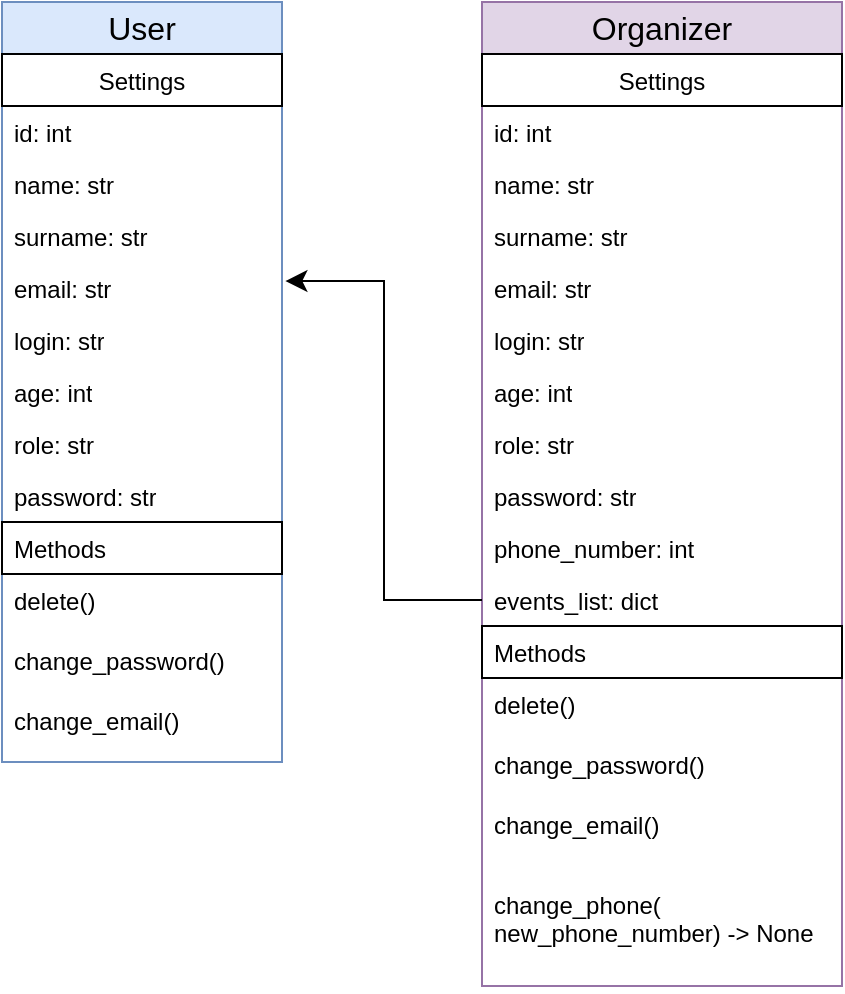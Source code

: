 <mxfile version="24.6.4" type="device">
  <diagram name="Страница — 1" id="3HgecvVkTl3bmF_rbsyp">
    <mxGraphModel dx="1213" dy="1018" grid="1" gridSize="10" guides="1" tooltips="1" connect="1" arrows="1" fold="1" page="1" pageScale="1" pageWidth="827" pageHeight="1169" math="0" shadow="0">
      <root>
        <mxCell id="0" />
        <mxCell id="1" parent="0" />
        <mxCell id="YQ34B9OaqeDMS3K-ixbD-26" value="&lt;span style=&quot;font-size: 16px; text-wrap: nowrap;&quot;&gt;User&lt;/span&gt;" style="swimlane;fontStyle=0;childLayout=stackLayout;horizontal=1;startSize=26;fillColor=#dae8fc;horizontalStack=0;resizeParent=1;resizeParentMax=0;resizeLast=0;collapsible=1;marginBottom=0;whiteSpace=wrap;html=1;strokeColor=#6c8ebf;" parent="1" vertex="1">
          <mxGeometry x="80" y="40" width="140" height="380" as="geometry" />
        </mxCell>
        <mxCell id="YQ34B9OaqeDMS3K-ixbD-27" value="&lt;span style=&quot;text-wrap: nowrap;&quot;&gt;Settings&lt;/span&gt;" style="text;strokeColor=default;fillColor=none;align=center;verticalAlign=top;spacingLeft=4;spacingRight=4;overflow=hidden;rotatable=0;points=[[0,0.5],[1,0.5]];portConstraint=eastwest;whiteSpace=wrap;html=1;" parent="YQ34B9OaqeDMS3K-ixbD-26" vertex="1">
          <mxGeometry y="26" width="140" height="26" as="geometry" />
        </mxCell>
        <mxCell id="YQ34B9OaqeDMS3K-ixbD-28" value="&lt;span style=&quot;text-align: center; text-wrap: nowrap;&quot;&gt;id: int&lt;/span&gt;" style="text;strokeColor=none;fillColor=none;align=left;verticalAlign=top;spacingLeft=4;spacingRight=4;overflow=hidden;rotatable=0;points=[[0,0.5],[1,0.5]];portConstraint=eastwest;whiteSpace=wrap;html=1;" parent="YQ34B9OaqeDMS3K-ixbD-26" vertex="1">
          <mxGeometry y="52" width="140" height="26" as="geometry" />
        </mxCell>
        <mxCell id="YQ34B9OaqeDMS3K-ixbD-29" value="&lt;span style=&quot;text-align: center; text-wrap: nowrap;&quot;&gt;name: str&lt;/span&gt;" style="text;strokeColor=none;fillColor=none;align=left;verticalAlign=top;spacingLeft=4;spacingRight=4;overflow=hidden;rotatable=0;points=[[0,0.5],[1,0.5]];portConstraint=eastwest;whiteSpace=wrap;html=1;" parent="YQ34B9OaqeDMS3K-ixbD-26" vertex="1">
          <mxGeometry y="78" width="140" height="26" as="geometry" />
        </mxCell>
        <mxCell id="YQ34B9OaqeDMS3K-ixbD-39" value="&lt;span style=&quot;text-align: center; text-wrap: nowrap;&quot;&gt;surname: str&lt;/span&gt;" style="text;strokeColor=none;fillColor=none;align=left;verticalAlign=top;spacingLeft=4;spacingRight=4;overflow=hidden;rotatable=0;points=[[0,0.5],[1,0.5]];portConstraint=eastwest;whiteSpace=wrap;html=1;" parent="YQ34B9OaqeDMS3K-ixbD-26" vertex="1">
          <mxGeometry y="104" width="140" height="26" as="geometry" />
        </mxCell>
        <mxCell id="YQ34B9OaqeDMS3K-ixbD-40" value="&lt;span style=&quot;text-align: center; text-wrap: nowrap;&quot;&gt;email: str&lt;/span&gt;" style="text;strokeColor=none;fillColor=none;align=left;verticalAlign=top;spacingLeft=4;spacingRight=4;overflow=hidden;rotatable=0;points=[[0,0.5],[1,0.5]];portConstraint=eastwest;whiteSpace=wrap;html=1;" parent="YQ34B9OaqeDMS3K-ixbD-26" vertex="1">
          <mxGeometry y="130" width="140" height="26" as="geometry" />
        </mxCell>
        <mxCell id="YQ34B9OaqeDMS3K-ixbD-41" value="&lt;span style=&quot;text-align: center; text-wrap: nowrap;&quot;&gt;login: str&lt;/span&gt;" style="text;strokeColor=none;fillColor=none;align=left;verticalAlign=top;spacingLeft=4;spacingRight=4;overflow=hidden;rotatable=0;points=[[0,0.5],[1,0.5]];portConstraint=eastwest;whiteSpace=wrap;html=1;" parent="YQ34B9OaqeDMS3K-ixbD-26" vertex="1">
          <mxGeometry y="156" width="140" height="26" as="geometry" />
        </mxCell>
        <mxCell id="YQ34B9OaqeDMS3K-ixbD-42" value="&lt;span style=&quot;text-align: center; text-wrap: nowrap;&quot;&gt;age: int&lt;/span&gt;" style="text;strokeColor=none;fillColor=none;align=left;verticalAlign=top;spacingLeft=4;spacingRight=4;overflow=hidden;rotatable=0;points=[[0,0.5],[1,0.5]];portConstraint=eastwest;whiteSpace=wrap;html=1;" parent="YQ34B9OaqeDMS3K-ixbD-26" vertex="1">
          <mxGeometry y="182" width="140" height="26" as="geometry" />
        </mxCell>
        <mxCell id="YQ34B9OaqeDMS3K-ixbD-43" value="&lt;span style=&quot;text-align: center; text-wrap: nowrap;&quot;&gt;role: str&lt;/span&gt;" style="text;strokeColor=none;fillColor=none;align=left;verticalAlign=top;spacingLeft=4;spacingRight=4;overflow=hidden;rotatable=0;points=[[0,0.5],[1,0.5]];portConstraint=eastwest;whiteSpace=wrap;html=1;" parent="YQ34B9OaqeDMS3K-ixbD-26" vertex="1">
          <mxGeometry y="208" width="140" height="26" as="geometry" />
        </mxCell>
        <mxCell id="YQ34B9OaqeDMS3K-ixbD-44" value="&lt;span style=&quot;text-align: center; text-wrap: nowrap;&quot;&gt;password: str&lt;/span&gt;" style="text;strokeColor=none;fillColor=none;align=left;verticalAlign=top;spacingLeft=4;spacingRight=4;overflow=hidden;rotatable=0;points=[[0,0.5],[1,0.5]];portConstraint=eastwest;whiteSpace=wrap;html=1;" parent="YQ34B9OaqeDMS3K-ixbD-26" vertex="1">
          <mxGeometry y="234" width="140" height="26" as="geometry" />
        </mxCell>
        <mxCell id="YQ34B9OaqeDMS3K-ixbD-45" value="&lt;span style=&quot;text-align: center; text-wrap: nowrap;&quot;&gt;Methods&lt;/span&gt;" style="text;strokeColor=default;fillColor=none;align=left;verticalAlign=top;spacingLeft=4;spacingRight=4;overflow=hidden;rotatable=0;points=[[0,0.5],[1,0.5]];portConstraint=eastwest;whiteSpace=wrap;html=1;" parent="YQ34B9OaqeDMS3K-ixbD-26" vertex="1">
          <mxGeometry y="260" width="140" height="26" as="geometry" />
        </mxCell>
        <mxCell id="YQ34B9OaqeDMS3K-ixbD-47" value="&lt;span style=&quot;text-align: center; text-wrap: nowrap;&quot;&gt;delete()&lt;/span&gt;" style="text;strokeColor=none;fillColor=none;align=left;verticalAlign=top;spacingLeft=4;spacingRight=4;overflow=hidden;rotatable=0;points=[[0,0.5],[1,0.5]];portConstraint=eastwest;whiteSpace=wrap;html=1;" parent="YQ34B9OaqeDMS3K-ixbD-26" vertex="1">
          <mxGeometry y="286" width="140" height="30" as="geometry" />
        </mxCell>
        <mxCell id="YQ34B9OaqeDMS3K-ixbD-48" value="&lt;span style=&quot;text-align: center; text-wrap: nowrap;&quot;&gt;change_password()&lt;/span&gt;" style="text;strokeColor=none;fillColor=none;align=left;verticalAlign=top;spacingLeft=4;spacingRight=4;overflow=hidden;rotatable=0;points=[[0,0.5],[1,0.5]];portConstraint=eastwest;whiteSpace=wrap;html=1;" parent="YQ34B9OaqeDMS3K-ixbD-26" vertex="1">
          <mxGeometry y="316" width="140" height="30" as="geometry" />
        </mxCell>
        <mxCell id="YQ34B9OaqeDMS3K-ixbD-49" value="&lt;span style=&quot;text-align: center; text-wrap: nowrap;&quot;&gt;change_email()&lt;/span&gt;" style="text;strokeColor=none;fillColor=none;align=left;verticalAlign=top;spacingLeft=4;spacingRight=4;overflow=hidden;rotatable=0;points=[[0,0.5],[1,0.5]];portConstraint=eastwest;whiteSpace=wrap;html=1;" parent="YQ34B9OaqeDMS3K-ixbD-26" vertex="1">
          <mxGeometry y="346" width="140" height="34" as="geometry" />
        </mxCell>
        <mxCell id="RBtQKB-4vC_u4SkSUfMX-11" value="&lt;span style=&quot;font-size: 16px; text-wrap: nowrap;&quot;&gt;Organizer&lt;/span&gt;" style="swimlane;fontStyle=0;childLayout=stackLayout;horizontal=1;startSize=26;fillColor=#e1d5e7;horizontalStack=0;resizeParent=1;resizeParentMax=0;resizeLast=0;collapsible=1;marginBottom=0;whiteSpace=wrap;html=1;strokeColor=#9673a6;" parent="1" vertex="1">
          <mxGeometry x="320" y="40" width="180" height="492" as="geometry" />
        </mxCell>
        <mxCell id="RBtQKB-4vC_u4SkSUfMX-12" value="&lt;span style=&quot;text-wrap: nowrap;&quot;&gt;Settings&lt;/span&gt;" style="text;strokeColor=default;fillColor=none;align=center;verticalAlign=top;spacingLeft=4;spacingRight=4;overflow=hidden;rotatable=0;points=[[0,0.5],[1,0.5]];portConstraint=eastwest;whiteSpace=wrap;html=1;" parent="RBtQKB-4vC_u4SkSUfMX-11" vertex="1">
          <mxGeometry y="26" width="180" height="26" as="geometry" />
        </mxCell>
        <mxCell id="RBtQKB-4vC_u4SkSUfMX-13" value="&lt;span style=&quot;text-align: center; text-wrap: nowrap;&quot;&gt;id: int&lt;/span&gt;" style="text;strokeColor=none;fillColor=none;align=left;verticalAlign=top;spacingLeft=4;spacingRight=4;overflow=hidden;rotatable=0;points=[[0,0.5],[1,0.5]];portConstraint=eastwest;whiteSpace=wrap;html=1;" parent="RBtQKB-4vC_u4SkSUfMX-11" vertex="1">
          <mxGeometry y="52" width="180" height="26" as="geometry" />
        </mxCell>
        <mxCell id="RBtQKB-4vC_u4SkSUfMX-14" value="&lt;span style=&quot;text-align: center; text-wrap: nowrap;&quot;&gt;name: str&lt;/span&gt;" style="text;strokeColor=none;fillColor=none;align=left;verticalAlign=top;spacingLeft=4;spacingRight=4;overflow=hidden;rotatable=0;points=[[0,0.5],[1,0.5]];portConstraint=eastwest;whiteSpace=wrap;html=1;" parent="RBtQKB-4vC_u4SkSUfMX-11" vertex="1">
          <mxGeometry y="78" width="180" height="26" as="geometry" />
        </mxCell>
        <mxCell id="RBtQKB-4vC_u4SkSUfMX-15" value="&lt;span style=&quot;text-align: center; text-wrap: nowrap;&quot;&gt;surname: str&lt;/span&gt;" style="text;strokeColor=none;fillColor=none;align=left;verticalAlign=top;spacingLeft=4;spacingRight=4;overflow=hidden;rotatable=0;points=[[0,0.5],[1,0.5]];portConstraint=eastwest;whiteSpace=wrap;html=1;" parent="RBtQKB-4vC_u4SkSUfMX-11" vertex="1">
          <mxGeometry y="104" width="180" height="26" as="geometry" />
        </mxCell>
        <mxCell id="RBtQKB-4vC_u4SkSUfMX-16" value="&lt;span style=&quot;text-align: center; text-wrap: nowrap;&quot;&gt;email: str&lt;/span&gt;" style="text;strokeColor=none;fillColor=none;align=left;verticalAlign=top;spacingLeft=4;spacingRight=4;overflow=hidden;rotatable=0;points=[[0,0.5],[1,0.5]];portConstraint=eastwest;whiteSpace=wrap;html=1;" parent="RBtQKB-4vC_u4SkSUfMX-11" vertex="1">
          <mxGeometry y="130" width="180" height="26" as="geometry" />
        </mxCell>
        <mxCell id="RBtQKB-4vC_u4SkSUfMX-17" value="&lt;span style=&quot;text-align: center; text-wrap: nowrap;&quot;&gt;login: str&lt;/span&gt;" style="text;strokeColor=none;fillColor=none;align=left;verticalAlign=top;spacingLeft=4;spacingRight=4;overflow=hidden;rotatable=0;points=[[0,0.5],[1,0.5]];portConstraint=eastwest;whiteSpace=wrap;html=1;" parent="RBtQKB-4vC_u4SkSUfMX-11" vertex="1">
          <mxGeometry y="156" width="180" height="26" as="geometry" />
        </mxCell>
        <mxCell id="RBtQKB-4vC_u4SkSUfMX-18" value="&lt;span style=&quot;text-align: center; text-wrap: nowrap;&quot;&gt;age: int&lt;/span&gt;" style="text;strokeColor=none;fillColor=none;align=left;verticalAlign=top;spacingLeft=4;spacingRight=4;overflow=hidden;rotatable=0;points=[[0,0.5],[1,0.5]];portConstraint=eastwest;whiteSpace=wrap;html=1;" parent="RBtQKB-4vC_u4SkSUfMX-11" vertex="1">
          <mxGeometry y="182" width="180" height="26" as="geometry" />
        </mxCell>
        <mxCell id="RBtQKB-4vC_u4SkSUfMX-19" value="&lt;span style=&quot;text-align: center; text-wrap: nowrap;&quot;&gt;role: str&lt;/span&gt;" style="text;strokeColor=none;fillColor=none;align=left;verticalAlign=top;spacingLeft=4;spacingRight=4;overflow=hidden;rotatable=0;points=[[0,0.5],[1,0.5]];portConstraint=eastwest;whiteSpace=wrap;html=1;" parent="RBtQKB-4vC_u4SkSUfMX-11" vertex="1">
          <mxGeometry y="208" width="180" height="26" as="geometry" />
        </mxCell>
        <mxCell id="RBtQKB-4vC_u4SkSUfMX-20" value="&lt;span style=&quot;text-align: center; text-wrap: nowrap;&quot;&gt;password: str&lt;/span&gt;" style="text;strokeColor=none;fillColor=none;align=left;verticalAlign=top;spacingLeft=4;spacingRight=4;overflow=hidden;rotatable=0;points=[[0,0.5],[1,0.5]];portConstraint=eastwest;whiteSpace=wrap;html=1;" parent="RBtQKB-4vC_u4SkSUfMX-11" vertex="1">
          <mxGeometry y="234" width="180" height="26" as="geometry" />
        </mxCell>
        <mxCell id="RBtQKB-4vC_u4SkSUfMX-27" value="&lt;span style=&quot;text-align: center; text-wrap: nowrap;&quot;&gt;phone_number: int&lt;/span&gt;" style="text;strokeColor=none;fillColor=none;align=left;verticalAlign=top;spacingLeft=4;spacingRight=4;overflow=hidden;rotatable=0;points=[[0,0.5],[1,0.5]];portConstraint=eastwest;whiteSpace=wrap;html=1;" parent="RBtQKB-4vC_u4SkSUfMX-11" vertex="1">
          <mxGeometry y="260" width="180" height="26" as="geometry" />
        </mxCell>
        <mxCell id="RBtQKB-4vC_u4SkSUfMX-32" value="&lt;span style=&quot;text-align: center; text-wrap: nowrap;&quot;&gt;events_list: dict&lt;/span&gt;" style="text;strokeColor=none;fillColor=none;align=left;verticalAlign=top;spacingLeft=4;spacingRight=4;overflow=hidden;rotatable=0;points=[[0,0.5],[1,0.5]];portConstraint=eastwest;whiteSpace=wrap;html=1;" parent="RBtQKB-4vC_u4SkSUfMX-11" vertex="1">
          <mxGeometry y="286" width="180" height="26" as="geometry" />
        </mxCell>
        <mxCell id="RBtQKB-4vC_u4SkSUfMX-21" value="&lt;span style=&quot;text-align: center; text-wrap: nowrap;&quot;&gt;Methods&lt;/span&gt;" style="text;strokeColor=default;fillColor=none;align=left;verticalAlign=top;spacingLeft=4;spacingRight=4;overflow=hidden;rotatable=0;points=[[0,0.5],[1,0.5]];portConstraint=eastwest;whiteSpace=wrap;html=1;" parent="RBtQKB-4vC_u4SkSUfMX-11" vertex="1">
          <mxGeometry y="312" width="180" height="26" as="geometry" />
        </mxCell>
        <mxCell id="RBtQKB-4vC_u4SkSUfMX-23" value="&lt;span style=&quot;text-align: center; text-wrap: nowrap;&quot;&gt;delete()&lt;/span&gt;" style="text;strokeColor=none;fillColor=none;align=left;verticalAlign=top;spacingLeft=4;spacingRight=4;overflow=hidden;rotatable=0;points=[[0,0.5],[1,0.5]];portConstraint=eastwest;whiteSpace=wrap;html=1;" parent="RBtQKB-4vC_u4SkSUfMX-11" vertex="1">
          <mxGeometry y="338" width="180" height="30" as="geometry" />
        </mxCell>
        <mxCell id="RBtQKB-4vC_u4SkSUfMX-24" value="&lt;span style=&quot;text-align: center; text-wrap: nowrap;&quot;&gt;change_password()&lt;/span&gt;" style="text;strokeColor=none;fillColor=none;align=left;verticalAlign=top;spacingLeft=4;spacingRight=4;overflow=hidden;rotatable=0;points=[[0,0.5],[1,0.5]];portConstraint=eastwest;whiteSpace=wrap;html=1;" parent="RBtQKB-4vC_u4SkSUfMX-11" vertex="1">
          <mxGeometry y="368" width="180" height="30" as="geometry" />
        </mxCell>
        <mxCell id="RBtQKB-4vC_u4SkSUfMX-25" value="&lt;span style=&quot;text-align: center; text-wrap: nowrap;&quot;&gt;change_email()&lt;/span&gt;" style="text;strokeColor=none;fillColor=none;align=left;verticalAlign=top;spacingLeft=4;spacingRight=4;overflow=hidden;rotatable=0;points=[[0,0.5],[1,0.5]];portConstraint=eastwest;whiteSpace=wrap;html=1;" parent="RBtQKB-4vC_u4SkSUfMX-11" vertex="1">
          <mxGeometry y="398" width="180" height="40" as="geometry" />
        </mxCell>
        <mxCell id="RBtQKB-4vC_u4SkSUfMX-30" value="&lt;span style=&quot;text-align: center; text-wrap: nowrap;&quot;&gt;change_phone(&lt;/span&gt;&lt;div&gt;&lt;span style=&quot;text-align: center; text-wrap: nowrap;&quot;&gt;new_phone_number) -&amp;gt; None&lt;/span&gt;&lt;/div&gt;" style="text;strokeColor=none;fillColor=none;align=left;verticalAlign=top;spacingLeft=4;spacingRight=4;overflow=hidden;rotatable=0;points=[[0,0.5],[1,0.5]];portConstraint=eastwest;whiteSpace=wrap;html=1;" parent="RBtQKB-4vC_u4SkSUfMX-11" vertex="1">
          <mxGeometry y="438" width="180" height="40" as="geometry" />
        </mxCell>
        <mxCell id="RBtQKB-4vC_u4SkSUfMX-31" value="&lt;div&gt;&lt;span style=&quot;text-align: center; text-wrap: nowrap; background-color: initial;&quot;&gt;&lt;br&gt;&lt;/span&gt;&lt;/div&gt;" style="text;strokeColor=none;fillColor=none;align=left;verticalAlign=top;spacingLeft=4;spacingRight=4;overflow=hidden;rotatable=0;points=[[0,0.5],[1,0.5]];portConstraint=eastwest;whiteSpace=wrap;html=1;" parent="RBtQKB-4vC_u4SkSUfMX-11" vertex="1">
          <mxGeometry y="478" width="180" height="14" as="geometry" />
        </mxCell>
        <mxCell id="O8rMV-qlRNvzGn29aiG8-2" value="" style="edgeStyle=elbowEdgeStyle;elbow=horizontal;endArrow=classic;html=1;curved=0;rounded=0;endSize=8;startSize=8;exitX=0;exitY=0.5;exitDx=0;exitDy=0;entryX=1.012;entryY=0.366;entryDx=0;entryDy=0;entryPerimeter=0;" edge="1" parent="1" source="RBtQKB-4vC_u4SkSUfMX-32" target="YQ34B9OaqeDMS3K-ixbD-40">
          <mxGeometry width="50" height="50" relative="1" as="geometry">
            <mxPoint x="680" y="230" as="sourcePoint" />
            <mxPoint x="730" y="180" as="targetPoint" />
          </mxGeometry>
        </mxCell>
      </root>
    </mxGraphModel>
  </diagram>
</mxfile>

